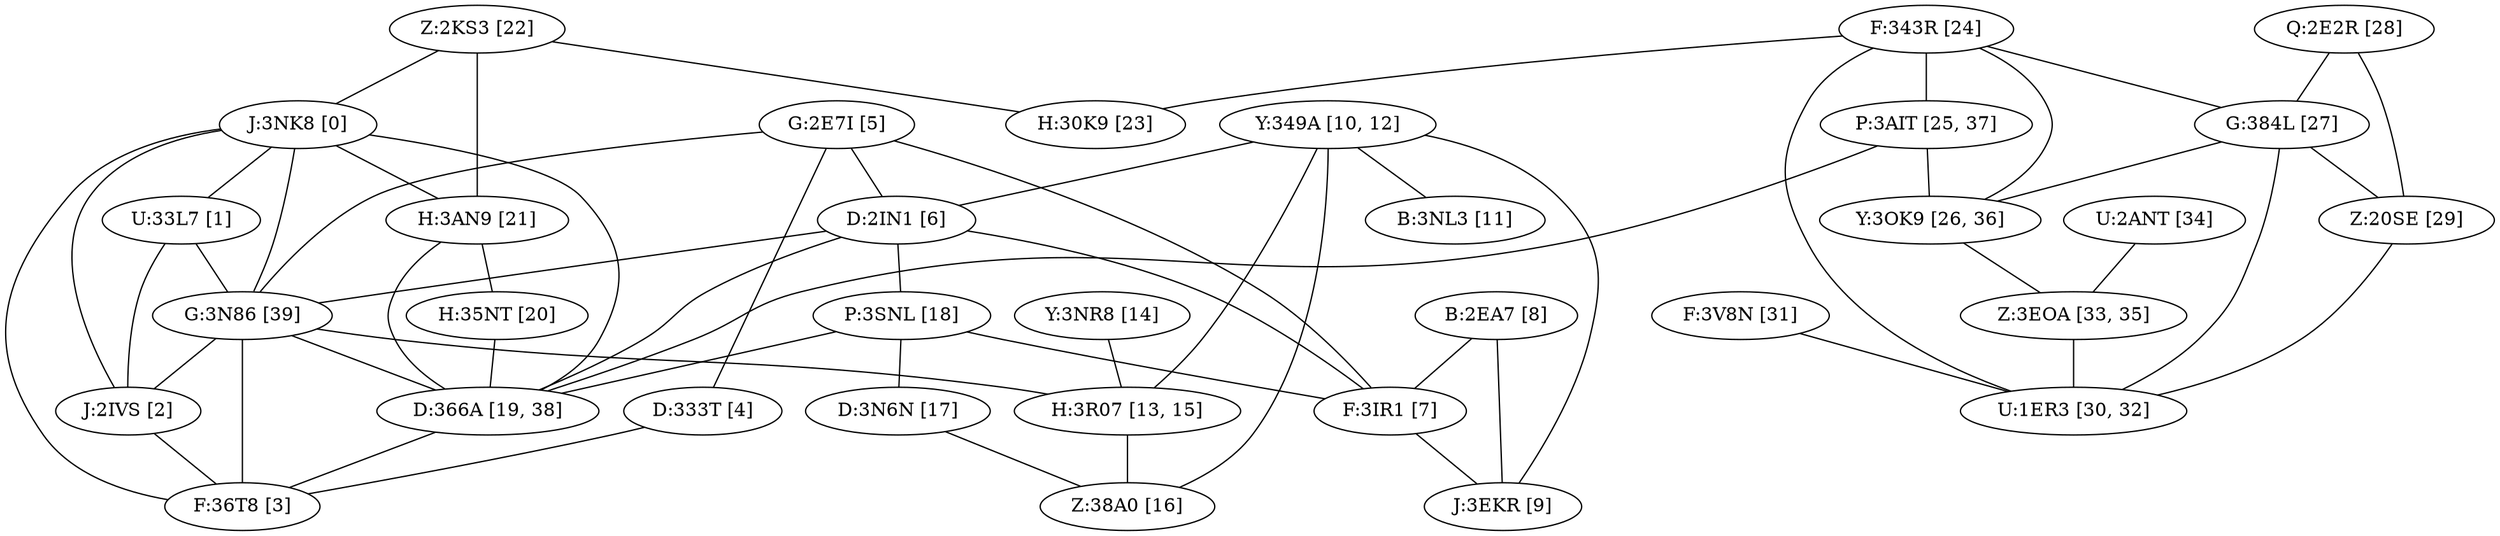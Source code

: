 graph {
    0 [ label = "Z:2KS3 [22]" ]
    1 [ label = "J:3NK8 [0]" ]
    2 [ label = "Y:349A [10, 12]" ]
    3 [ label = "U:33L7 [1]" ]
    4 [ label = "Y:3NR8 [14]" ]
    5 [ label = "U:2ANT [34]" ]
    6 [ label = "G:2E7I [5]" ]
    7 [ label = "D:2IN1 [6]" ]
    8 [ label = "Q:2E2R [28]" ]
    9 [ label = "F:343R [24]" ]
    10 [ label = "P:3AIT [25, 37]" ]
    11 [ label = "P:3SNL [18]" ]
    12 [ label = "H:30K9 [23]" ]
    13 [ label = "G:3N86 [39]" ]
    14 [ label = "B:3NL3 [11]" ]
    15 [ label = "B:2EA7 [8]" ]
    16 [ label = "F:3IR1 [7]" ]
    17 [ label = "H:3AN9 [21]" ]
    18 [ label = "G:384L [27]" ]
    19 [ label = "F:3V8N [31]" ]
    20 [ label = "D:333T [4]" ]
    21 [ label = "J:2IVS [2]" ]
    22 [ label = "H:35NT [20]" ]
    23 [ label = "H:3R07 [13, 15]" ]
    24 [ label = "D:3N6N [17]" ]
    25 [ label = "D:366A [19, 38]" ]
    26 [ label = "Y:3OK9 [26, 36]" ]
    27 [ label = "F:36T8 [3]" ]
    28 [ label = "Z:3EOA [33, 35]" ]
    29 [ label = "Z:20SE [29]" ]
    30 [ label = "U:1ER3 [30, 32]" ]
    31 [ label = "J:3EKR [9]" ]
    32 [ label = "Z:38A0 [16]" ]
    0 -- 12 [ ]
    0 -- 1 [ ]
    0 -- 17 [ ]
    1 -- 3 [ ]
    1 -- 21 [ ]
    1 -- 27 [ ]
    1 -- 13 [ ]
    1 -- 25 [ ]
    1 -- 17 [ ]
    2 -- 32 [ ]
    2 -- 14 [ ]
    2 -- 23 [ ]
    2 -- 7 [ ]
    2 -- 31 [ ]
    3 -- 21 [ ]
    3 -- 13 [ ]
    4 -- 23 [ ]
    5 -- 28 [ ]
    6 -- 20 [ ]
    6 -- 7 [ ]
    6 -- 13 [ ]
    6 -- 16 [ ]
    7 -- 13 [ ]
    7 -- 25 [ ]
    7 -- 16 [ ]
    7 -- 11 [ ]
    8 -- 18 [ ]
    8 -- 29 [ ]
    9 -- 10 [ ]
    9 -- 26 [ ]
    9 -- 12 [ ]
    9 -- 18 [ ]
    9 -- 30 [ ]
    10 -- 26 [ ]
    10 -- 25 [ ]
    11 -- 24 [ ]
    11 -- 25 [ ]
    11 -- 16 [ ]
    13 -- 23 [ ]
    13 -- 21 [ ]
    13 -- 27 [ ]
    13 -- 25 [ ]
    15 -- 16 [ ]
    15 -- 31 [ ]
    16 -- 31 [ ]
    17 -- 25 [ ]
    17 -- 22 [ ]
    18 -- 26 [ ]
    18 -- 29 [ ]
    18 -- 30 [ ]
    19 -- 30 [ ]
    20 -- 27 [ ]
    21 -- 27 [ ]
    22 -- 25 [ ]
    23 -- 32 [ ]
    24 -- 32 [ ]
    25 -- 27 [ ]
    26 -- 28 [ ]
    28 -- 30 [ ]
    29 -- 30 [ ]
}
